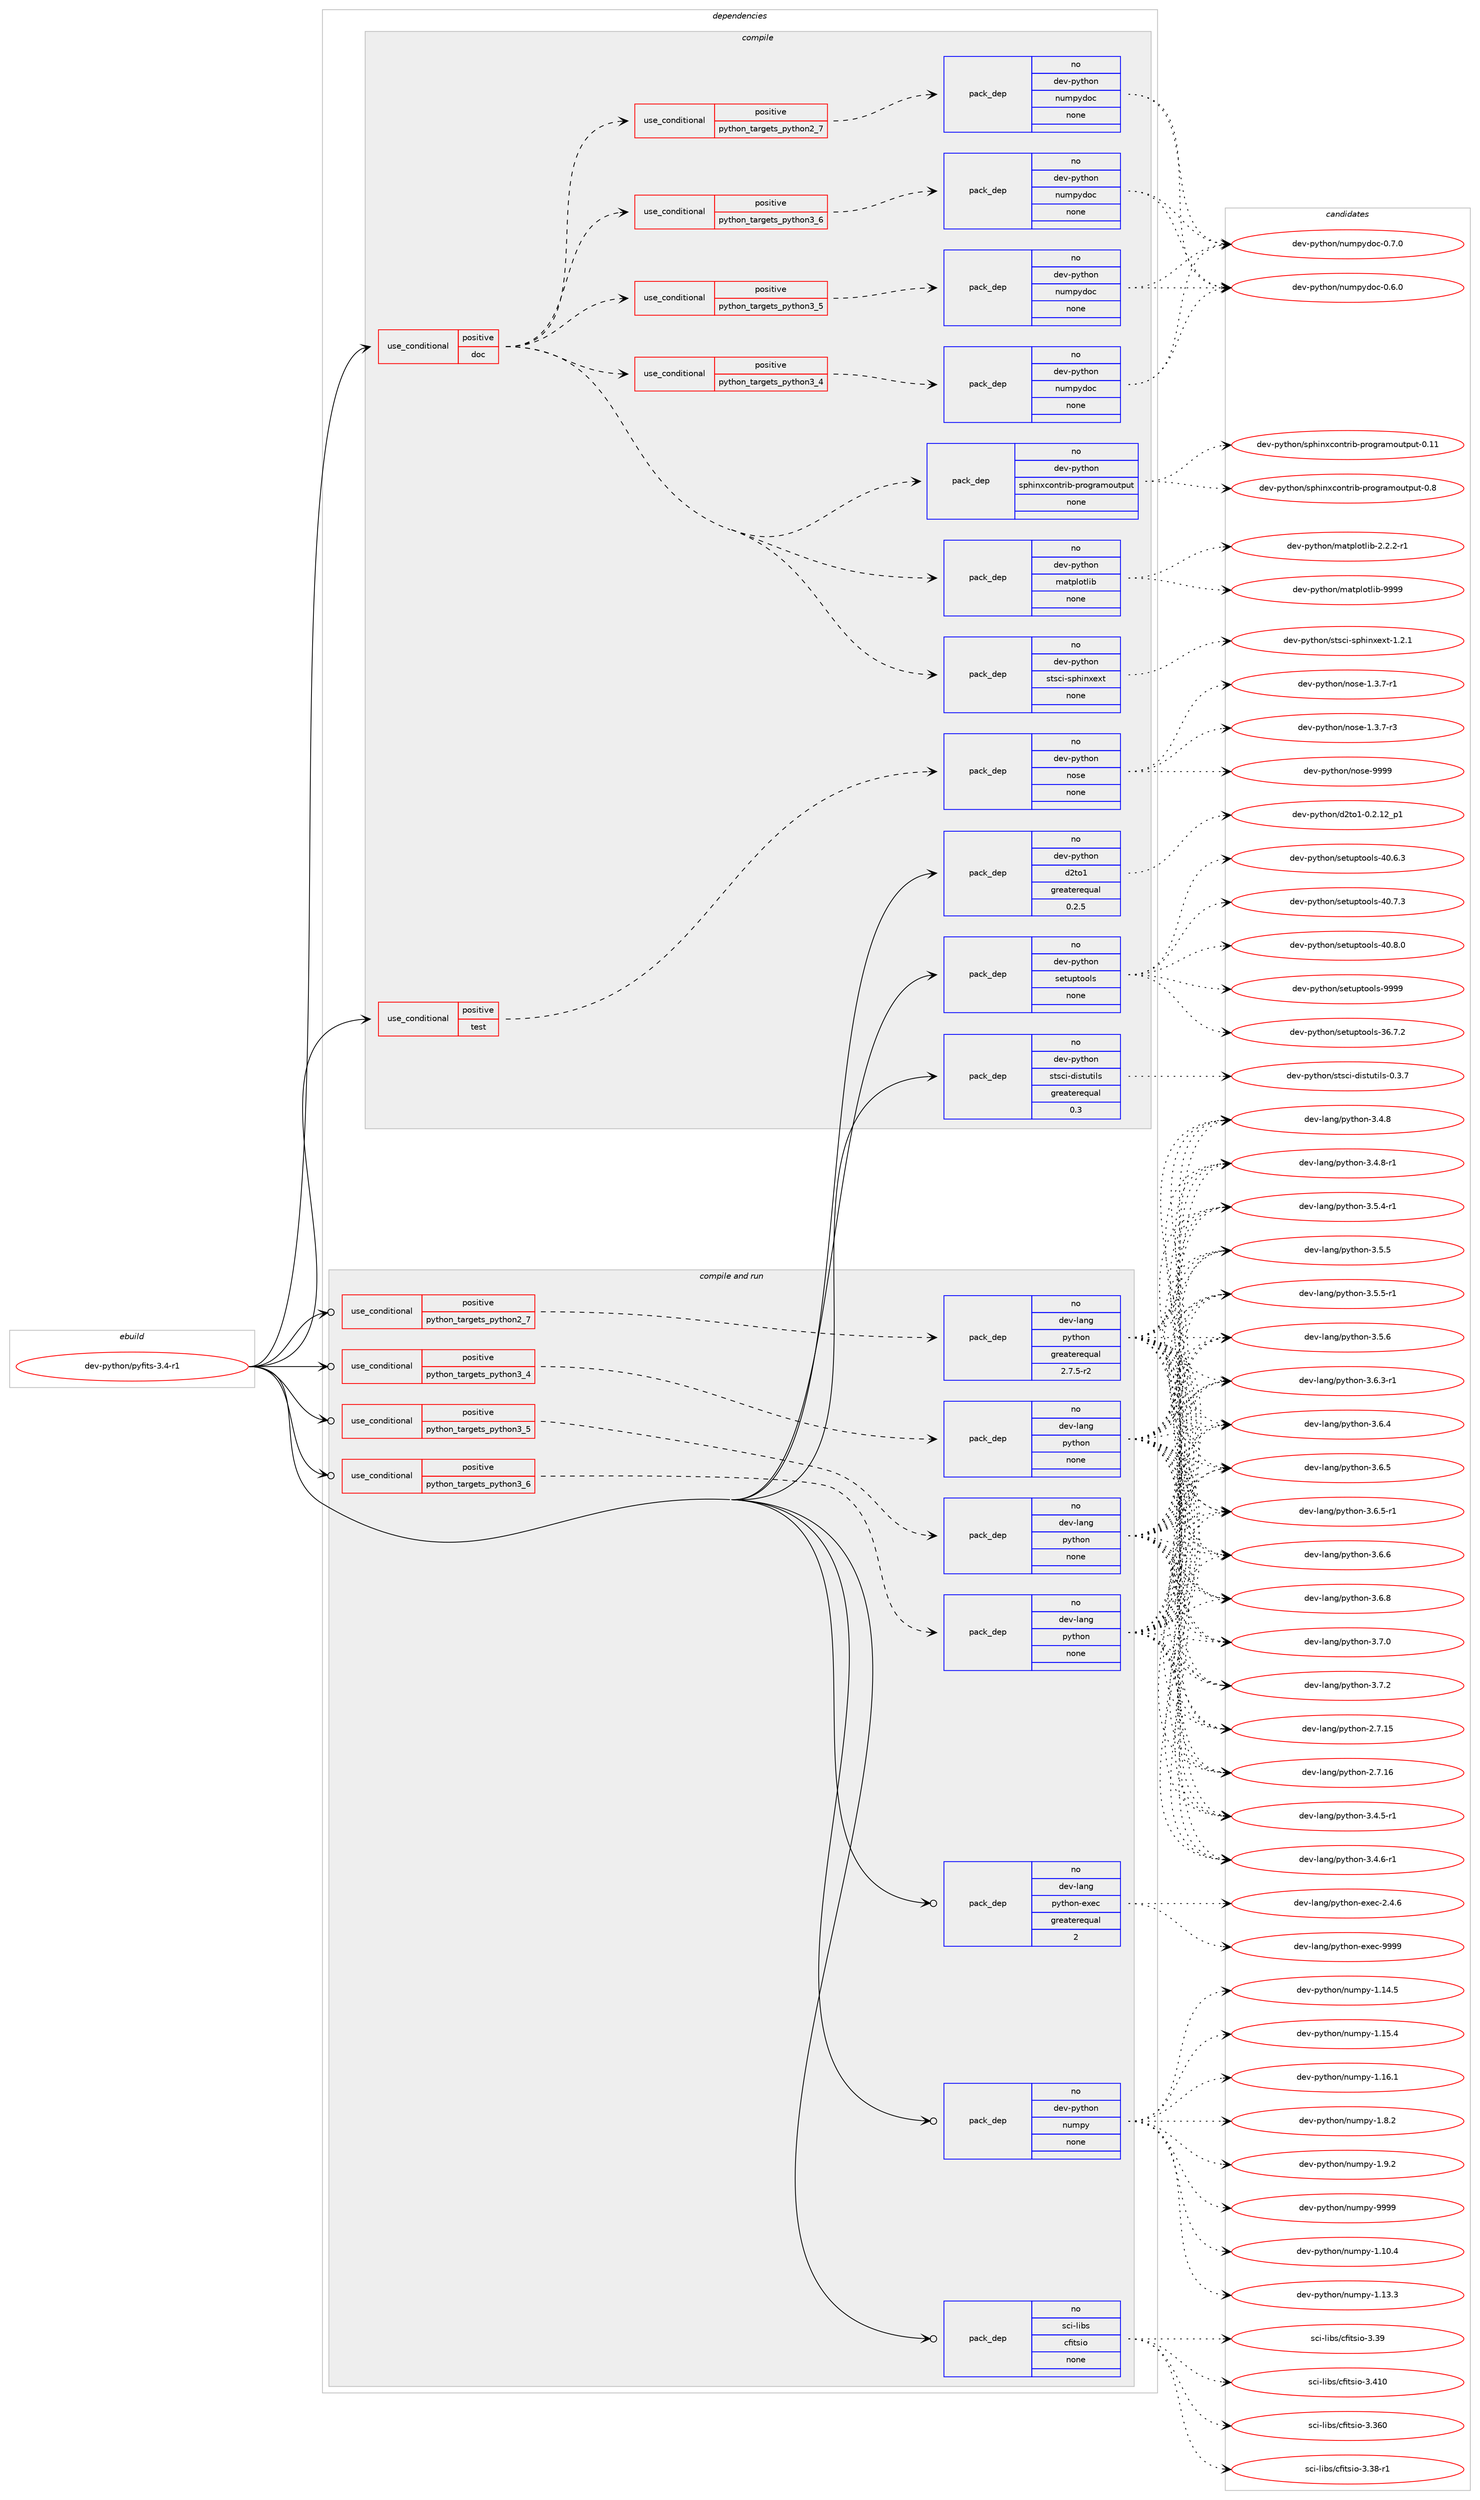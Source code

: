 digraph prolog {

# *************
# Graph options
# *************

newrank=true;
concentrate=true;
compound=true;
graph [rankdir=LR,fontname=Helvetica,fontsize=10,ranksep=1.5];#, ranksep=2.5, nodesep=0.2];
edge  [arrowhead=vee];
node  [fontname=Helvetica,fontsize=10];

# **********
# The ebuild
# **********

subgraph cluster_leftcol {
color=gray;
rank=same;
label=<<i>ebuild</i>>;
id [label="dev-python/pyfits-3.4-r1", color=red, width=4, href="../dev-python/pyfits-3.4-r1.svg"];
}

# ****************
# The dependencies
# ****************

subgraph cluster_midcol {
color=gray;
label=<<i>dependencies</i>>;
subgraph cluster_compile {
fillcolor="#eeeeee";
style=filled;
label=<<i>compile</i>>;
subgraph cond380712 {
dependency1429044 [label=<<TABLE BORDER="0" CELLBORDER="1" CELLSPACING="0" CELLPADDING="4"><TR><TD ROWSPAN="3" CELLPADDING="10">use_conditional</TD></TR><TR><TD>positive</TD></TR><TR><TD>doc</TD></TR></TABLE>>, shape=none, color=red];
subgraph pack1025014 {
dependency1429045 [label=<<TABLE BORDER="0" CELLBORDER="1" CELLSPACING="0" CELLPADDING="4" WIDTH="220"><TR><TD ROWSPAN="6" CELLPADDING="30">pack_dep</TD></TR><TR><TD WIDTH="110">no</TD></TR><TR><TD>dev-python</TD></TR><TR><TD>matplotlib</TD></TR><TR><TD>none</TD></TR><TR><TD></TD></TR></TABLE>>, shape=none, color=blue];
}
dependency1429044:e -> dependency1429045:w [weight=20,style="dashed",arrowhead="vee"];
subgraph cond380713 {
dependency1429046 [label=<<TABLE BORDER="0" CELLBORDER="1" CELLSPACING="0" CELLPADDING="4"><TR><TD ROWSPAN="3" CELLPADDING="10">use_conditional</TD></TR><TR><TD>positive</TD></TR><TR><TD>python_targets_python2_7</TD></TR></TABLE>>, shape=none, color=red];
subgraph pack1025015 {
dependency1429047 [label=<<TABLE BORDER="0" CELLBORDER="1" CELLSPACING="0" CELLPADDING="4" WIDTH="220"><TR><TD ROWSPAN="6" CELLPADDING="30">pack_dep</TD></TR><TR><TD WIDTH="110">no</TD></TR><TR><TD>dev-python</TD></TR><TR><TD>numpydoc</TD></TR><TR><TD>none</TD></TR><TR><TD></TD></TR></TABLE>>, shape=none, color=blue];
}
dependency1429046:e -> dependency1429047:w [weight=20,style="dashed",arrowhead="vee"];
}
dependency1429044:e -> dependency1429046:w [weight=20,style="dashed",arrowhead="vee"];
subgraph cond380714 {
dependency1429048 [label=<<TABLE BORDER="0" CELLBORDER="1" CELLSPACING="0" CELLPADDING="4"><TR><TD ROWSPAN="3" CELLPADDING="10">use_conditional</TD></TR><TR><TD>positive</TD></TR><TR><TD>python_targets_python3_4</TD></TR></TABLE>>, shape=none, color=red];
subgraph pack1025016 {
dependency1429049 [label=<<TABLE BORDER="0" CELLBORDER="1" CELLSPACING="0" CELLPADDING="4" WIDTH="220"><TR><TD ROWSPAN="6" CELLPADDING="30">pack_dep</TD></TR><TR><TD WIDTH="110">no</TD></TR><TR><TD>dev-python</TD></TR><TR><TD>numpydoc</TD></TR><TR><TD>none</TD></TR><TR><TD></TD></TR></TABLE>>, shape=none, color=blue];
}
dependency1429048:e -> dependency1429049:w [weight=20,style="dashed",arrowhead="vee"];
}
dependency1429044:e -> dependency1429048:w [weight=20,style="dashed",arrowhead="vee"];
subgraph cond380715 {
dependency1429050 [label=<<TABLE BORDER="0" CELLBORDER="1" CELLSPACING="0" CELLPADDING="4"><TR><TD ROWSPAN="3" CELLPADDING="10">use_conditional</TD></TR><TR><TD>positive</TD></TR><TR><TD>python_targets_python3_5</TD></TR></TABLE>>, shape=none, color=red];
subgraph pack1025017 {
dependency1429051 [label=<<TABLE BORDER="0" CELLBORDER="1" CELLSPACING="0" CELLPADDING="4" WIDTH="220"><TR><TD ROWSPAN="6" CELLPADDING="30">pack_dep</TD></TR><TR><TD WIDTH="110">no</TD></TR><TR><TD>dev-python</TD></TR><TR><TD>numpydoc</TD></TR><TR><TD>none</TD></TR><TR><TD></TD></TR></TABLE>>, shape=none, color=blue];
}
dependency1429050:e -> dependency1429051:w [weight=20,style="dashed",arrowhead="vee"];
}
dependency1429044:e -> dependency1429050:w [weight=20,style="dashed",arrowhead="vee"];
subgraph cond380716 {
dependency1429052 [label=<<TABLE BORDER="0" CELLBORDER="1" CELLSPACING="0" CELLPADDING="4"><TR><TD ROWSPAN="3" CELLPADDING="10">use_conditional</TD></TR><TR><TD>positive</TD></TR><TR><TD>python_targets_python3_6</TD></TR></TABLE>>, shape=none, color=red];
subgraph pack1025018 {
dependency1429053 [label=<<TABLE BORDER="0" CELLBORDER="1" CELLSPACING="0" CELLPADDING="4" WIDTH="220"><TR><TD ROWSPAN="6" CELLPADDING="30">pack_dep</TD></TR><TR><TD WIDTH="110">no</TD></TR><TR><TD>dev-python</TD></TR><TR><TD>numpydoc</TD></TR><TR><TD>none</TD></TR><TR><TD></TD></TR></TABLE>>, shape=none, color=blue];
}
dependency1429052:e -> dependency1429053:w [weight=20,style="dashed",arrowhead="vee"];
}
dependency1429044:e -> dependency1429052:w [weight=20,style="dashed",arrowhead="vee"];
subgraph pack1025019 {
dependency1429054 [label=<<TABLE BORDER="0" CELLBORDER="1" CELLSPACING="0" CELLPADDING="4" WIDTH="220"><TR><TD ROWSPAN="6" CELLPADDING="30">pack_dep</TD></TR><TR><TD WIDTH="110">no</TD></TR><TR><TD>dev-python</TD></TR><TR><TD>sphinxcontrib-programoutput</TD></TR><TR><TD>none</TD></TR><TR><TD></TD></TR></TABLE>>, shape=none, color=blue];
}
dependency1429044:e -> dependency1429054:w [weight=20,style="dashed",arrowhead="vee"];
subgraph pack1025020 {
dependency1429055 [label=<<TABLE BORDER="0" CELLBORDER="1" CELLSPACING="0" CELLPADDING="4" WIDTH="220"><TR><TD ROWSPAN="6" CELLPADDING="30">pack_dep</TD></TR><TR><TD WIDTH="110">no</TD></TR><TR><TD>dev-python</TD></TR><TR><TD>stsci-sphinxext</TD></TR><TR><TD>none</TD></TR><TR><TD></TD></TR></TABLE>>, shape=none, color=blue];
}
dependency1429044:e -> dependency1429055:w [weight=20,style="dashed",arrowhead="vee"];
}
id:e -> dependency1429044:w [weight=20,style="solid",arrowhead="vee"];
subgraph cond380717 {
dependency1429056 [label=<<TABLE BORDER="0" CELLBORDER="1" CELLSPACING="0" CELLPADDING="4"><TR><TD ROWSPAN="3" CELLPADDING="10">use_conditional</TD></TR><TR><TD>positive</TD></TR><TR><TD>test</TD></TR></TABLE>>, shape=none, color=red];
subgraph pack1025021 {
dependency1429057 [label=<<TABLE BORDER="0" CELLBORDER="1" CELLSPACING="0" CELLPADDING="4" WIDTH="220"><TR><TD ROWSPAN="6" CELLPADDING="30">pack_dep</TD></TR><TR><TD WIDTH="110">no</TD></TR><TR><TD>dev-python</TD></TR><TR><TD>nose</TD></TR><TR><TD>none</TD></TR><TR><TD></TD></TR></TABLE>>, shape=none, color=blue];
}
dependency1429056:e -> dependency1429057:w [weight=20,style="dashed",arrowhead="vee"];
}
id:e -> dependency1429056:w [weight=20,style="solid",arrowhead="vee"];
subgraph pack1025022 {
dependency1429058 [label=<<TABLE BORDER="0" CELLBORDER="1" CELLSPACING="0" CELLPADDING="4" WIDTH="220"><TR><TD ROWSPAN="6" CELLPADDING="30">pack_dep</TD></TR><TR><TD WIDTH="110">no</TD></TR><TR><TD>dev-python</TD></TR><TR><TD>d2to1</TD></TR><TR><TD>greaterequal</TD></TR><TR><TD>0.2.5</TD></TR></TABLE>>, shape=none, color=blue];
}
id:e -> dependency1429058:w [weight=20,style="solid",arrowhead="vee"];
subgraph pack1025023 {
dependency1429059 [label=<<TABLE BORDER="0" CELLBORDER="1" CELLSPACING="0" CELLPADDING="4" WIDTH="220"><TR><TD ROWSPAN="6" CELLPADDING="30">pack_dep</TD></TR><TR><TD WIDTH="110">no</TD></TR><TR><TD>dev-python</TD></TR><TR><TD>setuptools</TD></TR><TR><TD>none</TD></TR><TR><TD></TD></TR></TABLE>>, shape=none, color=blue];
}
id:e -> dependency1429059:w [weight=20,style="solid",arrowhead="vee"];
subgraph pack1025024 {
dependency1429060 [label=<<TABLE BORDER="0" CELLBORDER="1" CELLSPACING="0" CELLPADDING="4" WIDTH="220"><TR><TD ROWSPAN="6" CELLPADDING="30">pack_dep</TD></TR><TR><TD WIDTH="110">no</TD></TR><TR><TD>dev-python</TD></TR><TR><TD>stsci-distutils</TD></TR><TR><TD>greaterequal</TD></TR><TR><TD>0.3</TD></TR></TABLE>>, shape=none, color=blue];
}
id:e -> dependency1429060:w [weight=20,style="solid",arrowhead="vee"];
}
subgraph cluster_compileandrun {
fillcolor="#eeeeee";
style=filled;
label=<<i>compile and run</i>>;
subgraph cond380718 {
dependency1429061 [label=<<TABLE BORDER="0" CELLBORDER="1" CELLSPACING="0" CELLPADDING="4"><TR><TD ROWSPAN="3" CELLPADDING="10">use_conditional</TD></TR><TR><TD>positive</TD></TR><TR><TD>python_targets_python2_7</TD></TR></TABLE>>, shape=none, color=red];
subgraph pack1025025 {
dependency1429062 [label=<<TABLE BORDER="0" CELLBORDER="1" CELLSPACING="0" CELLPADDING="4" WIDTH="220"><TR><TD ROWSPAN="6" CELLPADDING="30">pack_dep</TD></TR><TR><TD WIDTH="110">no</TD></TR><TR><TD>dev-lang</TD></TR><TR><TD>python</TD></TR><TR><TD>greaterequal</TD></TR><TR><TD>2.7.5-r2</TD></TR></TABLE>>, shape=none, color=blue];
}
dependency1429061:e -> dependency1429062:w [weight=20,style="dashed",arrowhead="vee"];
}
id:e -> dependency1429061:w [weight=20,style="solid",arrowhead="odotvee"];
subgraph cond380719 {
dependency1429063 [label=<<TABLE BORDER="0" CELLBORDER="1" CELLSPACING="0" CELLPADDING="4"><TR><TD ROWSPAN="3" CELLPADDING="10">use_conditional</TD></TR><TR><TD>positive</TD></TR><TR><TD>python_targets_python3_4</TD></TR></TABLE>>, shape=none, color=red];
subgraph pack1025026 {
dependency1429064 [label=<<TABLE BORDER="0" CELLBORDER="1" CELLSPACING="0" CELLPADDING="4" WIDTH="220"><TR><TD ROWSPAN="6" CELLPADDING="30">pack_dep</TD></TR><TR><TD WIDTH="110">no</TD></TR><TR><TD>dev-lang</TD></TR><TR><TD>python</TD></TR><TR><TD>none</TD></TR><TR><TD></TD></TR></TABLE>>, shape=none, color=blue];
}
dependency1429063:e -> dependency1429064:w [weight=20,style="dashed",arrowhead="vee"];
}
id:e -> dependency1429063:w [weight=20,style="solid",arrowhead="odotvee"];
subgraph cond380720 {
dependency1429065 [label=<<TABLE BORDER="0" CELLBORDER="1" CELLSPACING="0" CELLPADDING="4"><TR><TD ROWSPAN="3" CELLPADDING="10">use_conditional</TD></TR><TR><TD>positive</TD></TR><TR><TD>python_targets_python3_5</TD></TR></TABLE>>, shape=none, color=red];
subgraph pack1025027 {
dependency1429066 [label=<<TABLE BORDER="0" CELLBORDER="1" CELLSPACING="0" CELLPADDING="4" WIDTH="220"><TR><TD ROWSPAN="6" CELLPADDING="30">pack_dep</TD></TR><TR><TD WIDTH="110">no</TD></TR><TR><TD>dev-lang</TD></TR><TR><TD>python</TD></TR><TR><TD>none</TD></TR><TR><TD></TD></TR></TABLE>>, shape=none, color=blue];
}
dependency1429065:e -> dependency1429066:w [weight=20,style="dashed",arrowhead="vee"];
}
id:e -> dependency1429065:w [weight=20,style="solid",arrowhead="odotvee"];
subgraph cond380721 {
dependency1429067 [label=<<TABLE BORDER="0" CELLBORDER="1" CELLSPACING="0" CELLPADDING="4"><TR><TD ROWSPAN="3" CELLPADDING="10">use_conditional</TD></TR><TR><TD>positive</TD></TR><TR><TD>python_targets_python3_6</TD></TR></TABLE>>, shape=none, color=red];
subgraph pack1025028 {
dependency1429068 [label=<<TABLE BORDER="0" CELLBORDER="1" CELLSPACING="0" CELLPADDING="4" WIDTH="220"><TR><TD ROWSPAN="6" CELLPADDING="30">pack_dep</TD></TR><TR><TD WIDTH="110">no</TD></TR><TR><TD>dev-lang</TD></TR><TR><TD>python</TD></TR><TR><TD>none</TD></TR><TR><TD></TD></TR></TABLE>>, shape=none, color=blue];
}
dependency1429067:e -> dependency1429068:w [weight=20,style="dashed",arrowhead="vee"];
}
id:e -> dependency1429067:w [weight=20,style="solid",arrowhead="odotvee"];
subgraph pack1025029 {
dependency1429069 [label=<<TABLE BORDER="0" CELLBORDER="1" CELLSPACING="0" CELLPADDING="4" WIDTH="220"><TR><TD ROWSPAN="6" CELLPADDING="30">pack_dep</TD></TR><TR><TD WIDTH="110">no</TD></TR><TR><TD>dev-lang</TD></TR><TR><TD>python-exec</TD></TR><TR><TD>greaterequal</TD></TR><TR><TD>2</TD></TR></TABLE>>, shape=none, color=blue];
}
id:e -> dependency1429069:w [weight=20,style="solid",arrowhead="odotvee"];
subgraph pack1025030 {
dependency1429070 [label=<<TABLE BORDER="0" CELLBORDER="1" CELLSPACING="0" CELLPADDING="4" WIDTH="220"><TR><TD ROWSPAN="6" CELLPADDING="30">pack_dep</TD></TR><TR><TD WIDTH="110">no</TD></TR><TR><TD>dev-python</TD></TR><TR><TD>numpy</TD></TR><TR><TD>none</TD></TR><TR><TD></TD></TR></TABLE>>, shape=none, color=blue];
}
id:e -> dependency1429070:w [weight=20,style="solid",arrowhead="odotvee"];
subgraph pack1025031 {
dependency1429071 [label=<<TABLE BORDER="0" CELLBORDER="1" CELLSPACING="0" CELLPADDING="4" WIDTH="220"><TR><TD ROWSPAN="6" CELLPADDING="30">pack_dep</TD></TR><TR><TD WIDTH="110">no</TD></TR><TR><TD>sci-libs</TD></TR><TR><TD>cfitsio</TD></TR><TR><TD>none</TD></TR><TR><TD></TD></TR></TABLE>>, shape=none, color=blue];
}
id:e -> dependency1429071:w [weight=20,style="solid",arrowhead="odotvee"];
}
subgraph cluster_run {
fillcolor="#eeeeee";
style=filled;
label=<<i>run</i>>;
}
}

# **************
# The candidates
# **************

subgraph cluster_choices {
rank=same;
color=gray;
label=<<i>candidates</i>>;

subgraph choice1025014 {
color=black;
nodesep=1;
choice100101118451121211161041111104710997116112108111116108105984550465046504511449 [label="dev-python/matplotlib-2.2.2-r1", color=red, width=4,href="../dev-python/matplotlib-2.2.2-r1.svg"];
choice100101118451121211161041111104710997116112108111116108105984557575757 [label="dev-python/matplotlib-9999", color=red, width=4,href="../dev-python/matplotlib-9999.svg"];
dependency1429045:e -> choice100101118451121211161041111104710997116112108111116108105984550465046504511449:w [style=dotted,weight="100"];
dependency1429045:e -> choice100101118451121211161041111104710997116112108111116108105984557575757:w [style=dotted,weight="100"];
}
subgraph choice1025015 {
color=black;
nodesep=1;
choice100101118451121211161041111104711011710911212110011199454846544648 [label="dev-python/numpydoc-0.6.0", color=red, width=4,href="../dev-python/numpydoc-0.6.0.svg"];
choice100101118451121211161041111104711011710911212110011199454846554648 [label="dev-python/numpydoc-0.7.0", color=red, width=4,href="../dev-python/numpydoc-0.7.0.svg"];
dependency1429047:e -> choice100101118451121211161041111104711011710911212110011199454846544648:w [style=dotted,weight="100"];
dependency1429047:e -> choice100101118451121211161041111104711011710911212110011199454846554648:w [style=dotted,weight="100"];
}
subgraph choice1025016 {
color=black;
nodesep=1;
choice100101118451121211161041111104711011710911212110011199454846544648 [label="dev-python/numpydoc-0.6.0", color=red, width=4,href="../dev-python/numpydoc-0.6.0.svg"];
choice100101118451121211161041111104711011710911212110011199454846554648 [label="dev-python/numpydoc-0.7.0", color=red, width=4,href="../dev-python/numpydoc-0.7.0.svg"];
dependency1429049:e -> choice100101118451121211161041111104711011710911212110011199454846544648:w [style=dotted,weight="100"];
dependency1429049:e -> choice100101118451121211161041111104711011710911212110011199454846554648:w [style=dotted,weight="100"];
}
subgraph choice1025017 {
color=black;
nodesep=1;
choice100101118451121211161041111104711011710911212110011199454846544648 [label="dev-python/numpydoc-0.6.0", color=red, width=4,href="../dev-python/numpydoc-0.6.0.svg"];
choice100101118451121211161041111104711011710911212110011199454846554648 [label="dev-python/numpydoc-0.7.0", color=red, width=4,href="../dev-python/numpydoc-0.7.0.svg"];
dependency1429051:e -> choice100101118451121211161041111104711011710911212110011199454846544648:w [style=dotted,weight="100"];
dependency1429051:e -> choice100101118451121211161041111104711011710911212110011199454846554648:w [style=dotted,weight="100"];
}
subgraph choice1025018 {
color=black;
nodesep=1;
choice100101118451121211161041111104711011710911212110011199454846544648 [label="dev-python/numpydoc-0.6.0", color=red, width=4,href="../dev-python/numpydoc-0.6.0.svg"];
choice100101118451121211161041111104711011710911212110011199454846554648 [label="dev-python/numpydoc-0.7.0", color=red, width=4,href="../dev-python/numpydoc-0.7.0.svg"];
dependency1429053:e -> choice100101118451121211161041111104711011710911212110011199454846544648:w [style=dotted,weight="100"];
dependency1429053:e -> choice100101118451121211161041111104711011710911212110011199454846554648:w [style=dotted,weight="100"];
}
subgraph choice1025019 {
color=black;
nodesep=1;
choice1001011184511212111610411111047115112104105110120991111101161141059845112114111103114971091111171161121171164548464949 [label="dev-python/sphinxcontrib-programoutput-0.11", color=red, width=4,href="../dev-python/sphinxcontrib-programoutput-0.11.svg"];
choice10010111845112121116104111110471151121041051101209911111011611410598451121141111031149710911111711611211711645484656 [label="dev-python/sphinxcontrib-programoutput-0.8", color=red, width=4,href="../dev-python/sphinxcontrib-programoutput-0.8.svg"];
dependency1429054:e -> choice1001011184511212111610411111047115112104105110120991111101161141059845112114111103114971091111171161121171164548464949:w [style=dotted,weight="100"];
dependency1429054:e -> choice10010111845112121116104111110471151121041051101209911111011611410598451121141111031149710911111711611211711645484656:w [style=dotted,weight="100"];
}
subgraph choice1025020 {
color=black;
nodesep=1;
choice10010111845112121116104111110471151161159910545115112104105110120101120116454946504649 [label="dev-python/stsci-sphinxext-1.2.1", color=red, width=4,href="../dev-python/stsci-sphinxext-1.2.1.svg"];
dependency1429055:e -> choice10010111845112121116104111110471151161159910545115112104105110120101120116454946504649:w [style=dotted,weight="100"];
}
subgraph choice1025021 {
color=black;
nodesep=1;
choice10010111845112121116104111110471101111151014549465146554511449 [label="dev-python/nose-1.3.7-r1", color=red, width=4,href="../dev-python/nose-1.3.7-r1.svg"];
choice10010111845112121116104111110471101111151014549465146554511451 [label="dev-python/nose-1.3.7-r3", color=red, width=4,href="../dev-python/nose-1.3.7-r3.svg"];
choice10010111845112121116104111110471101111151014557575757 [label="dev-python/nose-9999", color=red, width=4,href="../dev-python/nose-9999.svg"];
dependency1429057:e -> choice10010111845112121116104111110471101111151014549465146554511449:w [style=dotted,weight="100"];
dependency1429057:e -> choice10010111845112121116104111110471101111151014549465146554511451:w [style=dotted,weight="100"];
dependency1429057:e -> choice10010111845112121116104111110471101111151014557575757:w [style=dotted,weight="100"];
}
subgraph choice1025022 {
color=black;
nodesep=1;
choice10010111845112121116104111110471005011611149454846504649509511249 [label="dev-python/d2to1-0.2.12_p1", color=red, width=4,href="../dev-python/d2to1-0.2.12_p1.svg"];
dependency1429058:e -> choice10010111845112121116104111110471005011611149454846504649509511249:w [style=dotted,weight="100"];
}
subgraph choice1025023 {
color=black;
nodesep=1;
choice100101118451121211161041111104711510111611711211611111110811545515446554650 [label="dev-python/setuptools-36.7.2", color=red, width=4,href="../dev-python/setuptools-36.7.2.svg"];
choice100101118451121211161041111104711510111611711211611111110811545524846544651 [label="dev-python/setuptools-40.6.3", color=red, width=4,href="../dev-python/setuptools-40.6.3.svg"];
choice100101118451121211161041111104711510111611711211611111110811545524846554651 [label="dev-python/setuptools-40.7.3", color=red, width=4,href="../dev-python/setuptools-40.7.3.svg"];
choice100101118451121211161041111104711510111611711211611111110811545524846564648 [label="dev-python/setuptools-40.8.0", color=red, width=4,href="../dev-python/setuptools-40.8.0.svg"];
choice10010111845112121116104111110471151011161171121161111111081154557575757 [label="dev-python/setuptools-9999", color=red, width=4,href="../dev-python/setuptools-9999.svg"];
dependency1429059:e -> choice100101118451121211161041111104711510111611711211611111110811545515446554650:w [style=dotted,weight="100"];
dependency1429059:e -> choice100101118451121211161041111104711510111611711211611111110811545524846544651:w [style=dotted,weight="100"];
dependency1429059:e -> choice100101118451121211161041111104711510111611711211611111110811545524846554651:w [style=dotted,weight="100"];
dependency1429059:e -> choice100101118451121211161041111104711510111611711211611111110811545524846564648:w [style=dotted,weight="100"];
dependency1429059:e -> choice10010111845112121116104111110471151011161171121161111111081154557575757:w [style=dotted,weight="100"];
}
subgraph choice1025024 {
color=black;
nodesep=1;
choice10010111845112121116104111110471151161159910545100105115116117116105108115454846514655 [label="dev-python/stsci-distutils-0.3.7", color=red, width=4,href="../dev-python/stsci-distutils-0.3.7.svg"];
dependency1429060:e -> choice10010111845112121116104111110471151161159910545100105115116117116105108115454846514655:w [style=dotted,weight="100"];
}
subgraph choice1025025 {
color=black;
nodesep=1;
choice10010111845108971101034711212111610411111045504655464953 [label="dev-lang/python-2.7.15", color=red, width=4,href="../dev-lang/python-2.7.15.svg"];
choice10010111845108971101034711212111610411111045504655464954 [label="dev-lang/python-2.7.16", color=red, width=4,href="../dev-lang/python-2.7.16.svg"];
choice1001011184510897110103471121211161041111104551465246534511449 [label="dev-lang/python-3.4.5-r1", color=red, width=4,href="../dev-lang/python-3.4.5-r1.svg"];
choice1001011184510897110103471121211161041111104551465246544511449 [label="dev-lang/python-3.4.6-r1", color=red, width=4,href="../dev-lang/python-3.4.6-r1.svg"];
choice100101118451089711010347112121116104111110455146524656 [label="dev-lang/python-3.4.8", color=red, width=4,href="../dev-lang/python-3.4.8.svg"];
choice1001011184510897110103471121211161041111104551465246564511449 [label="dev-lang/python-3.4.8-r1", color=red, width=4,href="../dev-lang/python-3.4.8-r1.svg"];
choice1001011184510897110103471121211161041111104551465346524511449 [label="dev-lang/python-3.5.4-r1", color=red, width=4,href="../dev-lang/python-3.5.4-r1.svg"];
choice100101118451089711010347112121116104111110455146534653 [label="dev-lang/python-3.5.5", color=red, width=4,href="../dev-lang/python-3.5.5.svg"];
choice1001011184510897110103471121211161041111104551465346534511449 [label="dev-lang/python-3.5.5-r1", color=red, width=4,href="../dev-lang/python-3.5.5-r1.svg"];
choice100101118451089711010347112121116104111110455146534654 [label="dev-lang/python-3.5.6", color=red, width=4,href="../dev-lang/python-3.5.6.svg"];
choice1001011184510897110103471121211161041111104551465446514511449 [label="dev-lang/python-3.6.3-r1", color=red, width=4,href="../dev-lang/python-3.6.3-r1.svg"];
choice100101118451089711010347112121116104111110455146544652 [label="dev-lang/python-3.6.4", color=red, width=4,href="../dev-lang/python-3.6.4.svg"];
choice100101118451089711010347112121116104111110455146544653 [label="dev-lang/python-3.6.5", color=red, width=4,href="../dev-lang/python-3.6.5.svg"];
choice1001011184510897110103471121211161041111104551465446534511449 [label="dev-lang/python-3.6.5-r1", color=red, width=4,href="../dev-lang/python-3.6.5-r1.svg"];
choice100101118451089711010347112121116104111110455146544654 [label="dev-lang/python-3.6.6", color=red, width=4,href="../dev-lang/python-3.6.6.svg"];
choice100101118451089711010347112121116104111110455146544656 [label="dev-lang/python-3.6.8", color=red, width=4,href="../dev-lang/python-3.6.8.svg"];
choice100101118451089711010347112121116104111110455146554648 [label="dev-lang/python-3.7.0", color=red, width=4,href="../dev-lang/python-3.7.0.svg"];
choice100101118451089711010347112121116104111110455146554650 [label="dev-lang/python-3.7.2", color=red, width=4,href="../dev-lang/python-3.7.2.svg"];
dependency1429062:e -> choice10010111845108971101034711212111610411111045504655464953:w [style=dotted,weight="100"];
dependency1429062:e -> choice10010111845108971101034711212111610411111045504655464954:w [style=dotted,weight="100"];
dependency1429062:e -> choice1001011184510897110103471121211161041111104551465246534511449:w [style=dotted,weight="100"];
dependency1429062:e -> choice1001011184510897110103471121211161041111104551465246544511449:w [style=dotted,weight="100"];
dependency1429062:e -> choice100101118451089711010347112121116104111110455146524656:w [style=dotted,weight="100"];
dependency1429062:e -> choice1001011184510897110103471121211161041111104551465246564511449:w [style=dotted,weight="100"];
dependency1429062:e -> choice1001011184510897110103471121211161041111104551465346524511449:w [style=dotted,weight="100"];
dependency1429062:e -> choice100101118451089711010347112121116104111110455146534653:w [style=dotted,weight="100"];
dependency1429062:e -> choice1001011184510897110103471121211161041111104551465346534511449:w [style=dotted,weight="100"];
dependency1429062:e -> choice100101118451089711010347112121116104111110455146534654:w [style=dotted,weight="100"];
dependency1429062:e -> choice1001011184510897110103471121211161041111104551465446514511449:w [style=dotted,weight="100"];
dependency1429062:e -> choice100101118451089711010347112121116104111110455146544652:w [style=dotted,weight="100"];
dependency1429062:e -> choice100101118451089711010347112121116104111110455146544653:w [style=dotted,weight="100"];
dependency1429062:e -> choice1001011184510897110103471121211161041111104551465446534511449:w [style=dotted,weight="100"];
dependency1429062:e -> choice100101118451089711010347112121116104111110455146544654:w [style=dotted,weight="100"];
dependency1429062:e -> choice100101118451089711010347112121116104111110455146544656:w [style=dotted,weight="100"];
dependency1429062:e -> choice100101118451089711010347112121116104111110455146554648:w [style=dotted,weight="100"];
dependency1429062:e -> choice100101118451089711010347112121116104111110455146554650:w [style=dotted,weight="100"];
}
subgraph choice1025026 {
color=black;
nodesep=1;
choice10010111845108971101034711212111610411111045504655464953 [label="dev-lang/python-2.7.15", color=red, width=4,href="../dev-lang/python-2.7.15.svg"];
choice10010111845108971101034711212111610411111045504655464954 [label="dev-lang/python-2.7.16", color=red, width=4,href="../dev-lang/python-2.7.16.svg"];
choice1001011184510897110103471121211161041111104551465246534511449 [label="dev-lang/python-3.4.5-r1", color=red, width=4,href="../dev-lang/python-3.4.5-r1.svg"];
choice1001011184510897110103471121211161041111104551465246544511449 [label="dev-lang/python-3.4.6-r1", color=red, width=4,href="../dev-lang/python-3.4.6-r1.svg"];
choice100101118451089711010347112121116104111110455146524656 [label="dev-lang/python-3.4.8", color=red, width=4,href="../dev-lang/python-3.4.8.svg"];
choice1001011184510897110103471121211161041111104551465246564511449 [label="dev-lang/python-3.4.8-r1", color=red, width=4,href="../dev-lang/python-3.4.8-r1.svg"];
choice1001011184510897110103471121211161041111104551465346524511449 [label="dev-lang/python-3.5.4-r1", color=red, width=4,href="../dev-lang/python-3.5.4-r1.svg"];
choice100101118451089711010347112121116104111110455146534653 [label="dev-lang/python-3.5.5", color=red, width=4,href="../dev-lang/python-3.5.5.svg"];
choice1001011184510897110103471121211161041111104551465346534511449 [label="dev-lang/python-3.5.5-r1", color=red, width=4,href="../dev-lang/python-3.5.5-r1.svg"];
choice100101118451089711010347112121116104111110455146534654 [label="dev-lang/python-3.5.6", color=red, width=4,href="../dev-lang/python-3.5.6.svg"];
choice1001011184510897110103471121211161041111104551465446514511449 [label="dev-lang/python-3.6.3-r1", color=red, width=4,href="../dev-lang/python-3.6.3-r1.svg"];
choice100101118451089711010347112121116104111110455146544652 [label="dev-lang/python-3.6.4", color=red, width=4,href="../dev-lang/python-3.6.4.svg"];
choice100101118451089711010347112121116104111110455146544653 [label="dev-lang/python-3.6.5", color=red, width=4,href="../dev-lang/python-3.6.5.svg"];
choice1001011184510897110103471121211161041111104551465446534511449 [label="dev-lang/python-3.6.5-r1", color=red, width=4,href="../dev-lang/python-3.6.5-r1.svg"];
choice100101118451089711010347112121116104111110455146544654 [label="dev-lang/python-3.6.6", color=red, width=4,href="../dev-lang/python-3.6.6.svg"];
choice100101118451089711010347112121116104111110455146544656 [label="dev-lang/python-3.6.8", color=red, width=4,href="../dev-lang/python-3.6.8.svg"];
choice100101118451089711010347112121116104111110455146554648 [label="dev-lang/python-3.7.0", color=red, width=4,href="../dev-lang/python-3.7.0.svg"];
choice100101118451089711010347112121116104111110455146554650 [label="dev-lang/python-3.7.2", color=red, width=4,href="../dev-lang/python-3.7.2.svg"];
dependency1429064:e -> choice10010111845108971101034711212111610411111045504655464953:w [style=dotted,weight="100"];
dependency1429064:e -> choice10010111845108971101034711212111610411111045504655464954:w [style=dotted,weight="100"];
dependency1429064:e -> choice1001011184510897110103471121211161041111104551465246534511449:w [style=dotted,weight="100"];
dependency1429064:e -> choice1001011184510897110103471121211161041111104551465246544511449:w [style=dotted,weight="100"];
dependency1429064:e -> choice100101118451089711010347112121116104111110455146524656:w [style=dotted,weight="100"];
dependency1429064:e -> choice1001011184510897110103471121211161041111104551465246564511449:w [style=dotted,weight="100"];
dependency1429064:e -> choice1001011184510897110103471121211161041111104551465346524511449:w [style=dotted,weight="100"];
dependency1429064:e -> choice100101118451089711010347112121116104111110455146534653:w [style=dotted,weight="100"];
dependency1429064:e -> choice1001011184510897110103471121211161041111104551465346534511449:w [style=dotted,weight="100"];
dependency1429064:e -> choice100101118451089711010347112121116104111110455146534654:w [style=dotted,weight="100"];
dependency1429064:e -> choice1001011184510897110103471121211161041111104551465446514511449:w [style=dotted,weight="100"];
dependency1429064:e -> choice100101118451089711010347112121116104111110455146544652:w [style=dotted,weight="100"];
dependency1429064:e -> choice100101118451089711010347112121116104111110455146544653:w [style=dotted,weight="100"];
dependency1429064:e -> choice1001011184510897110103471121211161041111104551465446534511449:w [style=dotted,weight="100"];
dependency1429064:e -> choice100101118451089711010347112121116104111110455146544654:w [style=dotted,weight="100"];
dependency1429064:e -> choice100101118451089711010347112121116104111110455146544656:w [style=dotted,weight="100"];
dependency1429064:e -> choice100101118451089711010347112121116104111110455146554648:w [style=dotted,weight="100"];
dependency1429064:e -> choice100101118451089711010347112121116104111110455146554650:w [style=dotted,weight="100"];
}
subgraph choice1025027 {
color=black;
nodesep=1;
choice10010111845108971101034711212111610411111045504655464953 [label="dev-lang/python-2.7.15", color=red, width=4,href="../dev-lang/python-2.7.15.svg"];
choice10010111845108971101034711212111610411111045504655464954 [label="dev-lang/python-2.7.16", color=red, width=4,href="../dev-lang/python-2.7.16.svg"];
choice1001011184510897110103471121211161041111104551465246534511449 [label="dev-lang/python-3.4.5-r1", color=red, width=4,href="../dev-lang/python-3.4.5-r1.svg"];
choice1001011184510897110103471121211161041111104551465246544511449 [label="dev-lang/python-3.4.6-r1", color=red, width=4,href="../dev-lang/python-3.4.6-r1.svg"];
choice100101118451089711010347112121116104111110455146524656 [label="dev-lang/python-3.4.8", color=red, width=4,href="../dev-lang/python-3.4.8.svg"];
choice1001011184510897110103471121211161041111104551465246564511449 [label="dev-lang/python-3.4.8-r1", color=red, width=4,href="../dev-lang/python-3.4.8-r1.svg"];
choice1001011184510897110103471121211161041111104551465346524511449 [label="dev-lang/python-3.5.4-r1", color=red, width=4,href="../dev-lang/python-3.5.4-r1.svg"];
choice100101118451089711010347112121116104111110455146534653 [label="dev-lang/python-3.5.5", color=red, width=4,href="../dev-lang/python-3.5.5.svg"];
choice1001011184510897110103471121211161041111104551465346534511449 [label="dev-lang/python-3.5.5-r1", color=red, width=4,href="../dev-lang/python-3.5.5-r1.svg"];
choice100101118451089711010347112121116104111110455146534654 [label="dev-lang/python-3.5.6", color=red, width=4,href="../dev-lang/python-3.5.6.svg"];
choice1001011184510897110103471121211161041111104551465446514511449 [label="dev-lang/python-3.6.3-r1", color=red, width=4,href="../dev-lang/python-3.6.3-r1.svg"];
choice100101118451089711010347112121116104111110455146544652 [label="dev-lang/python-3.6.4", color=red, width=4,href="../dev-lang/python-3.6.4.svg"];
choice100101118451089711010347112121116104111110455146544653 [label="dev-lang/python-3.6.5", color=red, width=4,href="../dev-lang/python-3.6.5.svg"];
choice1001011184510897110103471121211161041111104551465446534511449 [label="dev-lang/python-3.6.5-r1", color=red, width=4,href="../dev-lang/python-3.6.5-r1.svg"];
choice100101118451089711010347112121116104111110455146544654 [label="dev-lang/python-3.6.6", color=red, width=4,href="../dev-lang/python-3.6.6.svg"];
choice100101118451089711010347112121116104111110455146544656 [label="dev-lang/python-3.6.8", color=red, width=4,href="../dev-lang/python-3.6.8.svg"];
choice100101118451089711010347112121116104111110455146554648 [label="dev-lang/python-3.7.0", color=red, width=4,href="../dev-lang/python-3.7.0.svg"];
choice100101118451089711010347112121116104111110455146554650 [label="dev-lang/python-3.7.2", color=red, width=4,href="../dev-lang/python-3.7.2.svg"];
dependency1429066:e -> choice10010111845108971101034711212111610411111045504655464953:w [style=dotted,weight="100"];
dependency1429066:e -> choice10010111845108971101034711212111610411111045504655464954:w [style=dotted,weight="100"];
dependency1429066:e -> choice1001011184510897110103471121211161041111104551465246534511449:w [style=dotted,weight="100"];
dependency1429066:e -> choice1001011184510897110103471121211161041111104551465246544511449:w [style=dotted,weight="100"];
dependency1429066:e -> choice100101118451089711010347112121116104111110455146524656:w [style=dotted,weight="100"];
dependency1429066:e -> choice1001011184510897110103471121211161041111104551465246564511449:w [style=dotted,weight="100"];
dependency1429066:e -> choice1001011184510897110103471121211161041111104551465346524511449:w [style=dotted,weight="100"];
dependency1429066:e -> choice100101118451089711010347112121116104111110455146534653:w [style=dotted,weight="100"];
dependency1429066:e -> choice1001011184510897110103471121211161041111104551465346534511449:w [style=dotted,weight="100"];
dependency1429066:e -> choice100101118451089711010347112121116104111110455146534654:w [style=dotted,weight="100"];
dependency1429066:e -> choice1001011184510897110103471121211161041111104551465446514511449:w [style=dotted,weight="100"];
dependency1429066:e -> choice100101118451089711010347112121116104111110455146544652:w [style=dotted,weight="100"];
dependency1429066:e -> choice100101118451089711010347112121116104111110455146544653:w [style=dotted,weight="100"];
dependency1429066:e -> choice1001011184510897110103471121211161041111104551465446534511449:w [style=dotted,weight="100"];
dependency1429066:e -> choice100101118451089711010347112121116104111110455146544654:w [style=dotted,weight="100"];
dependency1429066:e -> choice100101118451089711010347112121116104111110455146544656:w [style=dotted,weight="100"];
dependency1429066:e -> choice100101118451089711010347112121116104111110455146554648:w [style=dotted,weight="100"];
dependency1429066:e -> choice100101118451089711010347112121116104111110455146554650:w [style=dotted,weight="100"];
}
subgraph choice1025028 {
color=black;
nodesep=1;
choice10010111845108971101034711212111610411111045504655464953 [label="dev-lang/python-2.7.15", color=red, width=4,href="../dev-lang/python-2.7.15.svg"];
choice10010111845108971101034711212111610411111045504655464954 [label="dev-lang/python-2.7.16", color=red, width=4,href="../dev-lang/python-2.7.16.svg"];
choice1001011184510897110103471121211161041111104551465246534511449 [label="dev-lang/python-3.4.5-r1", color=red, width=4,href="../dev-lang/python-3.4.5-r1.svg"];
choice1001011184510897110103471121211161041111104551465246544511449 [label="dev-lang/python-3.4.6-r1", color=red, width=4,href="../dev-lang/python-3.4.6-r1.svg"];
choice100101118451089711010347112121116104111110455146524656 [label="dev-lang/python-3.4.8", color=red, width=4,href="../dev-lang/python-3.4.8.svg"];
choice1001011184510897110103471121211161041111104551465246564511449 [label="dev-lang/python-3.4.8-r1", color=red, width=4,href="../dev-lang/python-3.4.8-r1.svg"];
choice1001011184510897110103471121211161041111104551465346524511449 [label="dev-lang/python-3.5.4-r1", color=red, width=4,href="../dev-lang/python-3.5.4-r1.svg"];
choice100101118451089711010347112121116104111110455146534653 [label="dev-lang/python-3.5.5", color=red, width=4,href="../dev-lang/python-3.5.5.svg"];
choice1001011184510897110103471121211161041111104551465346534511449 [label="dev-lang/python-3.5.5-r1", color=red, width=4,href="../dev-lang/python-3.5.5-r1.svg"];
choice100101118451089711010347112121116104111110455146534654 [label="dev-lang/python-3.5.6", color=red, width=4,href="../dev-lang/python-3.5.6.svg"];
choice1001011184510897110103471121211161041111104551465446514511449 [label="dev-lang/python-3.6.3-r1", color=red, width=4,href="../dev-lang/python-3.6.3-r1.svg"];
choice100101118451089711010347112121116104111110455146544652 [label="dev-lang/python-3.6.4", color=red, width=4,href="../dev-lang/python-3.6.4.svg"];
choice100101118451089711010347112121116104111110455146544653 [label="dev-lang/python-3.6.5", color=red, width=4,href="../dev-lang/python-3.6.5.svg"];
choice1001011184510897110103471121211161041111104551465446534511449 [label="dev-lang/python-3.6.5-r1", color=red, width=4,href="../dev-lang/python-3.6.5-r1.svg"];
choice100101118451089711010347112121116104111110455146544654 [label="dev-lang/python-3.6.6", color=red, width=4,href="../dev-lang/python-3.6.6.svg"];
choice100101118451089711010347112121116104111110455146544656 [label="dev-lang/python-3.6.8", color=red, width=4,href="../dev-lang/python-3.6.8.svg"];
choice100101118451089711010347112121116104111110455146554648 [label="dev-lang/python-3.7.0", color=red, width=4,href="../dev-lang/python-3.7.0.svg"];
choice100101118451089711010347112121116104111110455146554650 [label="dev-lang/python-3.7.2", color=red, width=4,href="../dev-lang/python-3.7.2.svg"];
dependency1429068:e -> choice10010111845108971101034711212111610411111045504655464953:w [style=dotted,weight="100"];
dependency1429068:e -> choice10010111845108971101034711212111610411111045504655464954:w [style=dotted,weight="100"];
dependency1429068:e -> choice1001011184510897110103471121211161041111104551465246534511449:w [style=dotted,weight="100"];
dependency1429068:e -> choice1001011184510897110103471121211161041111104551465246544511449:w [style=dotted,weight="100"];
dependency1429068:e -> choice100101118451089711010347112121116104111110455146524656:w [style=dotted,weight="100"];
dependency1429068:e -> choice1001011184510897110103471121211161041111104551465246564511449:w [style=dotted,weight="100"];
dependency1429068:e -> choice1001011184510897110103471121211161041111104551465346524511449:w [style=dotted,weight="100"];
dependency1429068:e -> choice100101118451089711010347112121116104111110455146534653:w [style=dotted,weight="100"];
dependency1429068:e -> choice1001011184510897110103471121211161041111104551465346534511449:w [style=dotted,weight="100"];
dependency1429068:e -> choice100101118451089711010347112121116104111110455146534654:w [style=dotted,weight="100"];
dependency1429068:e -> choice1001011184510897110103471121211161041111104551465446514511449:w [style=dotted,weight="100"];
dependency1429068:e -> choice100101118451089711010347112121116104111110455146544652:w [style=dotted,weight="100"];
dependency1429068:e -> choice100101118451089711010347112121116104111110455146544653:w [style=dotted,weight="100"];
dependency1429068:e -> choice1001011184510897110103471121211161041111104551465446534511449:w [style=dotted,weight="100"];
dependency1429068:e -> choice100101118451089711010347112121116104111110455146544654:w [style=dotted,weight="100"];
dependency1429068:e -> choice100101118451089711010347112121116104111110455146544656:w [style=dotted,weight="100"];
dependency1429068:e -> choice100101118451089711010347112121116104111110455146554648:w [style=dotted,weight="100"];
dependency1429068:e -> choice100101118451089711010347112121116104111110455146554650:w [style=dotted,weight="100"];
}
subgraph choice1025029 {
color=black;
nodesep=1;
choice1001011184510897110103471121211161041111104510112010199455046524654 [label="dev-lang/python-exec-2.4.6", color=red, width=4,href="../dev-lang/python-exec-2.4.6.svg"];
choice10010111845108971101034711212111610411111045101120101994557575757 [label="dev-lang/python-exec-9999", color=red, width=4,href="../dev-lang/python-exec-9999.svg"];
dependency1429069:e -> choice1001011184510897110103471121211161041111104510112010199455046524654:w [style=dotted,weight="100"];
dependency1429069:e -> choice10010111845108971101034711212111610411111045101120101994557575757:w [style=dotted,weight="100"];
}
subgraph choice1025030 {
color=black;
nodesep=1;
choice100101118451121211161041111104711011710911212145494649484652 [label="dev-python/numpy-1.10.4", color=red, width=4,href="../dev-python/numpy-1.10.4.svg"];
choice100101118451121211161041111104711011710911212145494649514651 [label="dev-python/numpy-1.13.3", color=red, width=4,href="../dev-python/numpy-1.13.3.svg"];
choice100101118451121211161041111104711011710911212145494649524653 [label="dev-python/numpy-1.14.5", color=red, width=4,href="../dev-python/numpy-1.14.5.svg"];
choice100101118451121211161041111104711011710911212145494649534652 [label="dev-python/numpy-1.15.4", color=red, width=4,href="../dev-python/numpy-1.15.4.svg"];
choice100101118451121211161041111104711011710911212145494649544649 [label="dev-python/numpy-1.16.1", color=red, width=4,href="../dev-python/numpy-1.16.1.svg"];
choice1001011184511212111610411111047110117109112121454946564650 [label="dev-python/numpy-1.8.2", color=red, width=4,href="../dev-python/numpy-1.8.2.svg"];
choice1001011184511212111610411111047110117109112121454946574650 [label="dev-python/numpy-1.9.2", color=red, width=4,href="../dev-python/numpy-1.9.2.svg"];
choice10010111845112121116104111110471101171091121214557575757 [label="dev-python/numpy-9999", color=red, width=4,href="../dev-python/numpy-9999.svg"];
dependency1429070:e -> choice100101118451121211161041111104711011710911212145494649484652:w [style=dotted,weight="100"];
dependency1429070:e -> choice100101118451121211161041111104711011710911212145494649514651:w [style=dotted,weight="100"];
dependency1429070:e -> choice100101118451121211161041111104711011710911212145494649524653:w [style=dotted,weight="100"];
dependency1429070:e -> choice100101118451121211161041111104711011710911212145494649534652:w [style=dotted,weight="100"];
dependency1429070:e -> choice100101118451121211161041111104711011710911212145494649544649:w [style=dotted,weight="100"];
dependency1429070:e -> choice1001011184511212111610411111047110117109112121454946564650:w [style=dotted,weight="100"];
dependency1429070:e -> choice1001011184511212111610411111047110117109112121454946574650:w [style=dotted,weight="100"];
dependency1429070:e -> choice10010111845112121116104111110471101171091121214557575757:w [style=dotted,weight="100"];
}
subgraph choice1025031 {
color=black;
nodesep=1;
choice1159910545108105981154799102105116115105111455146515448 [label="sci-libs/cfitsio-3.360", color=red, width=4,href="../sci-libs/cfitsio-3.360.svg"];
choice115991054510810598115479910210511611510511145514651564511449 [label="sci-libs/cfitsio-3.38-r1", color=red, width=4,href="../sci-libs/cfitsio-3.38-r1.svg"];
choice11599105451081059811547991021051161151051114551465157 [label="sci-libs/cfitsio-3.39", color=red, width=4,href="../sci-libs/cfitsio-3.39.svg"];
choice1159910545108105981154799102105116115105111455146524948 [label="sci-libs/cfitsio-3.410", color=red, width=4,href="../sci-libs/cfitsio-3.410.svg"];
dependency1429071:e -> choice1159910545108105981154799102105116115105111455146515448:w [style=dotted,weight="100"];
dependency1429071:e -> choice115991054510810598115479910210511611510511145514651564511449:w [style=dotted,weight="100"];
dependency1429071:e -> choice11599105451081059811547991021051161151051114551465157:w [style=dotted,weight="100"];
dependency1429071:e -> choice1159910545108105981154799102105116115105111455146524948:w [style=dotted,weight="100"];
}
}

}
